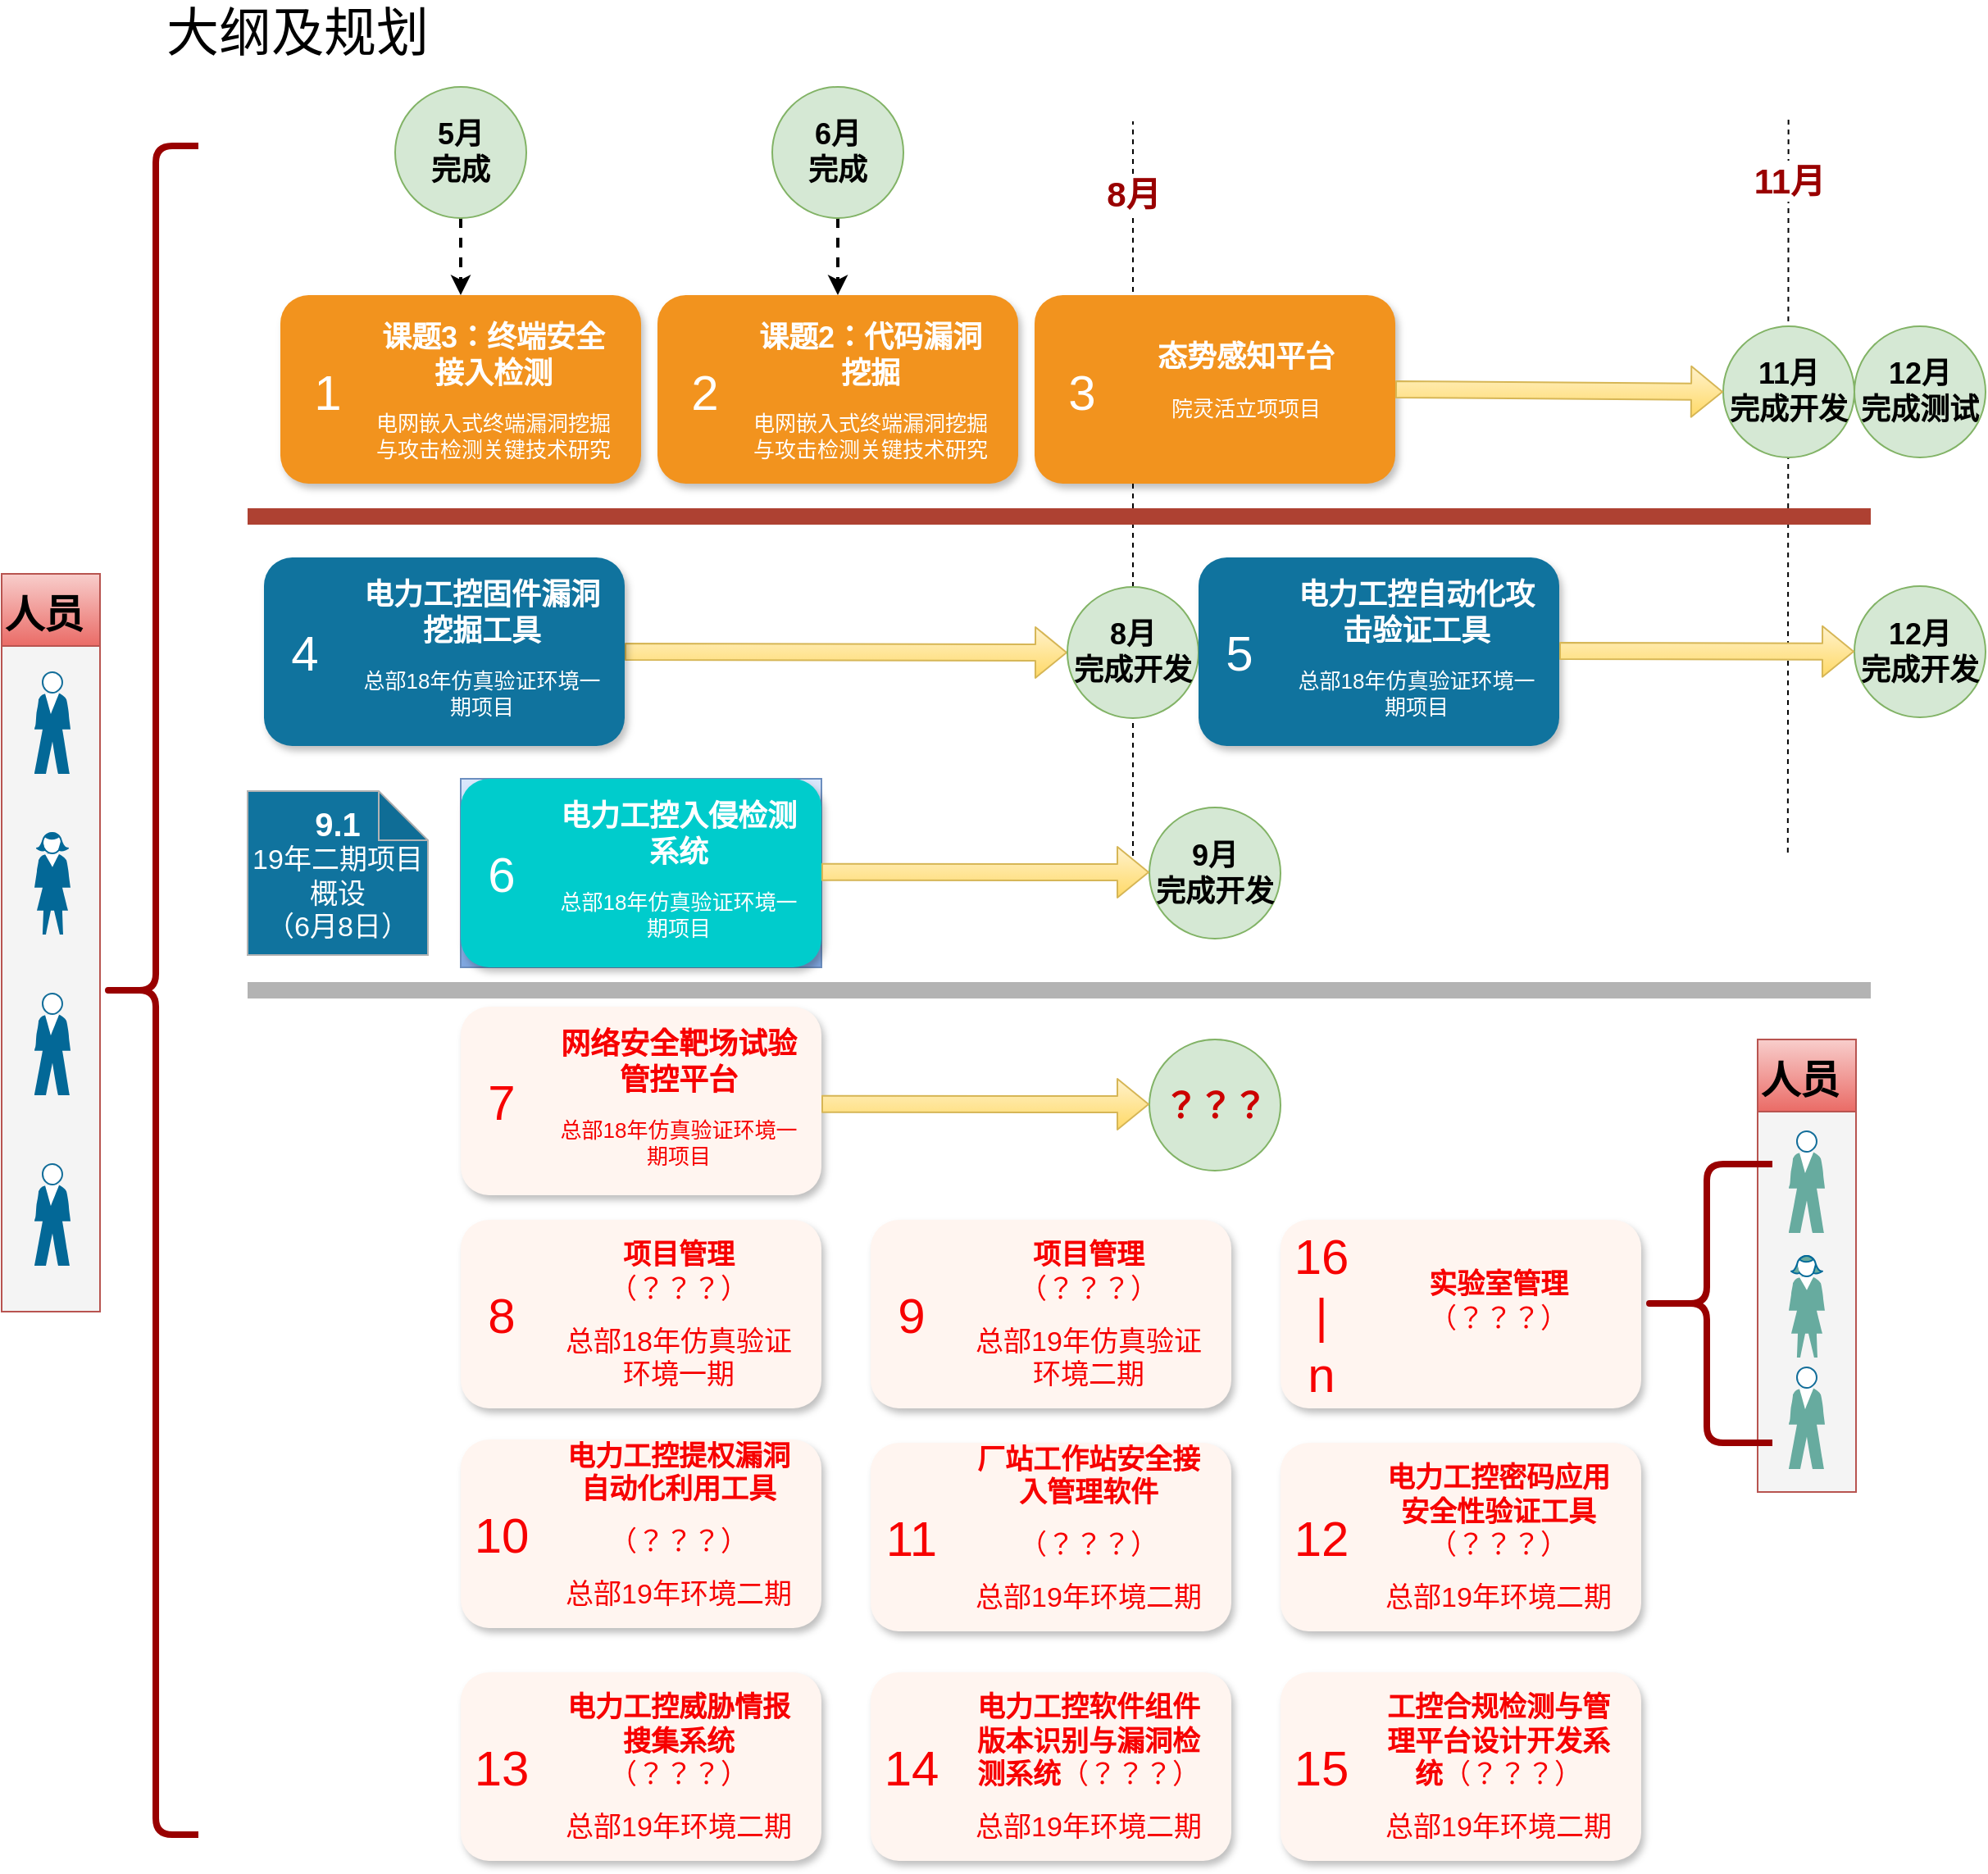 <mxfile version="13.0.3" type="device" pages="2"><diagram name="Page-1" id="fbcf5db9-b524-4cd4-e4f3-379dc89c3999"><mxGraphModel dx="1922" dy="1892" grid="1" gridSize="10" guides="1" tooltips="1" connect="1" arrows="1" fold="1" page="1" pageScale="1" pageWidth="850" pageHeight="1100" background="#ffffff" math="0" shadow="0"><root><mxCell id="0"/><mxCell id="1" parent="0"/><mxCell id="g_zlPtGdzIf2v-D8cPnY-19" value="人员" style="swimlane;fontSize=24;align=left;swimlaneFillColor=#f4f4f4;fillColor=#f8cecc;collapsible=0;startSize=44;strokeColor=#b85450;gradientColor=#ea6b66;fontFamily=仿宋;fontStyle=1" parent="1" vertex="1"><mxGeometry x="791" y="564" width="60" height="276" as="geometry"/></mxCell><mxCell id="g_zlPtGdzIf2v-D8cPnY-1" value="人员" style="swimlane;fontSize=24;align=left;swimlaneFillColor=#f4f4f4;fillColor=#f8cecc;collapsible=0;startSize=44;strokeColor=#b85450;gradientColor=#ea6b66;fontFamily=仿宋;fontStyle=1" parent="1" vertex="1"><mxGeometry x="-280" y="280" width="60" height="450" as="geometry"/></mxCell><mxCell id="X6z594jSH8gTsjhN742n-24" value="" style="endArrow=none;dashed=1;html=1;fontSize=18;" parent="1" edge="1"><mxGeometry width="50" height="50" relative="1" as="geometry"><mxPoint x="809.41" y="450" as="sourcePoint"/><mxPoint x="809.82" as="targetPoint"/></mxGeometry></mxCell><mxCell id="X6z594jSH8gTsjhN742n-25" value="11月" style="edgeLabel;html=1;align=center;verticalAlign=middle;resizable=0;points=[];fontSize=21;fontColor=#990000;fontStyle=1" parent="X6z594jSH8gTsjhN742n-24" vertex="1" connectable="0"><mxGeometry x="0.695" y="2" relative="1" as="geometry"><mxPoint x="2.24" y="-28.82" as="offset"/></mxGeometry></mxCell><mxCell id="X6z594jSH8gTsjhN742n-4" value="" style="endArrow=none;dashed=1;html=1;fontSize=18;" parent="1" source="X6z594jSH8gTsjhN742n-3" edge="1"><mxGeometry width="50" height="50" relative="1" as="geometry"><mxPoint x="410" y="464" as="sourcePoint"/><mxPoint x="410" y="4" as="targetPoint"/></mxGeometry></mxCell><mxCell id="X6z594jSH8gTsjhN742n-5" value="8月" style="edgeLabel;html=1;align=center;verticalAlign=middle;resizable=0;points=[];fontSize=21;fontColor=#990000;fontStyle=1" parent="X6z594jSH8gTsjhN742n-4" vertex="1" connectable="0"><mxGeometry x="0.695" y="2" relative="1" as="geometry"><mxPoint x="2" as="offset"/></mxGeometry></mxCell><mxCell id="2a0f93b5c73ef8e7-1" value="" style="line;strokeWidth=10;direction=west;html=1;fillColor=none;fontSize=13;fontColor=#000000;align=center;strokeColor=#AE4132;" parent="1" vertex="1"><mxGeometry x="-130" y="240" width="990" height="10" as="geometry"/></mxCell><mxCell id="X6z594jSH8gTsjhN742n-6" value="" style="endArrow=classic;html=1;fontSize=21;fontColor=#990000;exitX=1;exitY=0.5;exitDx=0;exitDy=0;entryX=0;entryY=0.5;entryDx=0;entryDy=0;shape=flexArrow;gradientColor=#ffd966;fillColor=#fff2cc;strokeColor=#d6b656;" parent="1" source="X6z594jSH8gTsjhN742n-2" target="X6z594jSH8gTsjhN742n-3" edge="1"><mxGeometry width="50" height="50" relative="1" as="geometry"><mxPoint x="320" y="310" as="sourcePoint"/><mxPoint x="370" y="260" as="targetPoint"/></mxGeometry></mxCell><mxCell id="X6z594jSH8gTsjhN742n-7" value="" style="group" parent="1" vertex="1" connectable="0"><mxGeometry x="-110" y="110" width="220" height="115" as="geometry"/></mxCell><mxCell id="2a0f93b5c73ef8e7-2" value="" style="rounded=1;whiteSpace=wrap;html=1;strokeColor=none;strokeWidth=1;fillColor=#F2931E;fontSize=13;fontColor=#FFFFFF;align=center;gradientColor=none;gradientDirection=east;verticalAlign=top;shadow=1;" parent="X6z594jSH8gTsjhN742n-7" vertex="1"><mxGeometry width="220" height="115" as="geometry"/></mxCell><mxCell id="2a0f93b5c73ef8e7-3" value="1" style="text;html=1;strokeColor=none;fillColor=none;align=center;verticalAlign=middle;whiteSpace=wrap;fontSize=30;fontColor=#FFFFFF;" parent="X6z594jSH8gTsjhN742n-7" vertex="1"><mxGeometry x="9" y="49" width="40" height="20" as="geometry"/></mxCell><mxCell id="2a0f93b5c73ef8e7-18" value="&lt;h1&gt;课题3：终端安全接入检测&lt;/h1&gt;&lt;div&gt;&lt;font style=&quot;font-size: 13px&quot;&gt;电网嵌入式终端漏洞挖掘与攻击检测关键技术研究&lt;/font&gt;&lt;br&gt;&lt;/div&gt;" style="text;html=1;spacing=5;spacingTop=-20;whiteSpace=wrap;overflow=hidden;strokeColor=none;strokeWidth=4;fillColor=none;gradientColor=#007FFF;fontSize=9;fontColor=#FFFFFF;align=center;" parent="X6z594jSH8gTsjhN742n-7" vertex="1"><mxGeometry x="50" y="14" width="160" height="96" as="geometry"/></mxCell><mxCell id="X6z594jSH8gTsjhN742n-8" value="" style="group" parent="1" vertex="1" connectable="0"><mxGeometry x="-120" y="270" width="220" height="115" as="geometry"/></mxCell><mxCell id="X6z594jSH8gTsjhN742n-2" value="" style="rounded=1;whiteSpace=wrap;html=1;strokeColor=none;strokeWidth=1;fillColor=#10739E;fontSize=13;fontColor=#FFFFFF;align=center;gradientColor=none;gradientDirection=east;verticalAlign=top;shadow=1;" parent="X6z594jSH8gTsjhN742n-8" vertex="1"><mxGeometry width="220" height="115" as="geometry"/></mxCell><mxCell id="2a0f93b5c73ef8e7-5" value="4" style="text;html=1;strokeColor=none;fillColor=none;align=center;verticalAlign=middle;whiteSpace=wrap;fontSize=30;fontColor=#FFFFFF;" parent="X6z594jSH8gTsjhN742n-8" vertex="1"><mxGeometry x="5" y="48" width="40" height="20" as="geometry"/></mxCell><mxCell id="2a0f93b5c73ef8e7-19" value="&lt;h1&gt;电力工控固件漏洞挖掘工具&lt;/h1&gt;&lt;p&gt;&lt;font style=&quot;font-size: 13px&quot;&gt;总部18年仿真验证环境一期项目&lt;/font&gt;&lt;/p&gt;" style="text;html=1;spacing=5;spacingTop=-20;whiteSpace=wrap;overflow=hidden;strokeColor=none;strokeWidth=4;fillColor=none;gradientColor=#007FFF;fontSize=9;fontColor=#FFFFFF;align=center;" parent="X6z594jSH8gTsjhN742n-8" vertex="1"><mxGeometry x="53" y="11" width="160" height="100" as="geometry"/></mxCell><mxCell id="X6z594jSH8gTsjhN742n-9" value="" style="group" parent="1" vertex="1" connectable="0"><mxGeometry x="120" y="110" width="220" height="115" as="geometry"/></mxCell><mxCell id="X6z594jSH8gTsjhN742n-10" value="" style="rounded=1;whiteSpace=wrap;html=1;strokeColor=none;strokeWidth=1;fillColor=#F2931E;fontSize=13;fontColor=#FFFFFF;align=center;gradientColor=none;gradientDirection=east;verticalAlign=top;shadow=1;" parent="X6z594jSH8gTsjhN742n-9" vertex="1"><mxGeometry width="220" height="115" as="geometry"/></mxCell><mxCell id="X6z594jSH8gTsjhN742n-11" value="2" style="text;html=1;strokeColor=none;fillColor=none;align=center;verticalAlign=middle;whiteSpace=wrap;fontSize=30;fontColor=#FFFFFF;" parent="X6z594jSH8gTsjhN742n-9" vertex="1"><mxGeometry x="9" y="49" width="40" height="20" as="geometry"/></mxCell><mxCell id="X6z594jSH8gTsjhN742n-12" value="&lt;h1&gt;课题2：代码漏洞挖掘&lt;/h1&gt;&lt;div&gt;&lt;font style=&quot;font-size: 13px&quot;&gt;电网嵌入式终端漏洞挖掘与攻击检测关键技术研究&lt;/font&gt;&lt;br&gt;&lt;/div&gt;" style="text;html=1;spacing=5;spacingTop=-20;whiteSpace=wrap;overflow=hidden;strokeColor=none;strokeWidth=4;fillColor=none;gradientColor=#007FFF;fontSize=9;fontColor=#FFFFFF;align=center;" parent="X6z594jSH8gTsjhN742n-9" vertex="1"><mxGeometry x="50" y="14" width="160" height="96" as="geometry"/></mxCell><mxCell id="X6z594jSH8gTsjhN742n-3" value="8月&lt;br&gt;完成开发" style="ellipse;whiteSpace=wrap;html=1;aspect=fixed;fontSize=18;fillColor=#d5e8d4;strokeColor=#82b366;fontStyle=1" parent="1" vertex="1"><mxGeometry x="370" y="288" width="80" height="80" as="geometry"/></mxCell><mxCell id="X6z594jSH8gTsjhN742n-13" value="" style="endArrow=none;dashed=1;html=1;fontSize=18;" parent="1" target="X6z594jSH8gTsjhN742n-3" edge="1"><mxGeometry width="50" height="50" relative="1" as="geometry"><mxPoint x="410" y="464" as="sourcePoint"/><mxPoint x="410" y="4" as="targetPoint"/></mxGeometry></mxCell><mxCell id="X6z594jSH8gTsjhN742n-17" value="" style="edgeStyle=orthogonalEdgeStyle;rounded=0;orthogonalLoop=1;jettySize=auto;html=1;fontSize=21;fontColor=#990000;dashed=1;strokeWidth=2;" parent="1" source="X6z594jSH8gTsjhN742n-16" target="X6z594jSH8gTsjhN742n-10" edge="1"><mxGeometry relative="1" as="geometry"/></mxCell><mxCell id="X6z594jSH8gTsjhN742n-16" value="6月&lt;br&gt;完成" style="ellipse;whiteSpace=wrap;html=1;aspect=fixed;fontSize=18;fillColor=#d5e8d4;strokeColor=#82b366;fontStyle=1" parent="1" vertex="1"><mxGeometry x="190" y="-17" width="80" height="80" as="geometry"/></mxCell><mxCell id="X6z594jSH8gTsjhN742n-18" value="" style="group" parent="1" vertex="1" connectable="0"><mxGeometry x="350" y="110" width="220" height="115" as="geometry"/></mxCell><mxCell id="X6z594jSH8gTsjhN742n-19" value="" style="rounded=1;whiteSpace=wrap;html=1;strokeColor=none;strokeWidth=1;fillColor=#F2931E;fontSize=13;fontColor=#FFFFFF;align=center;gradientColor=none;gradientDirection=east;verticalAlign=top;shadow=1;" parent="X6z594jSH8gTsjhN742n-18" vertex="1"><mxGeometry width="220" height="115" as="geometry"/></mxCell><mxCell id="X6z594jSH8gTsjhN742n-20" value="3" style="text;html=1;strokeColor=none;fillColor=none;align=center;verticalAlign=middle;whiteSpace=wrap;fontSize=30;fontColor=#FFFFFF;" parent="X6z594jSH8gTsjhN742n-18" vertex="1"><mxGeometry x="9" y="49" width="40" height="20" as="geometry"/></mxCell><mxCell id="X6z594jSH8gTsjhN742n-21" value="&lt;h1&gt;态势感知平台&lt;/h1&gt;&lt;div&gt;&lt;font style=&quot;font-size: 13px&quot;&gt;院灵活立项项目&lt;/font&gt;&lt;br&gt;&lt;/div&gt;" style="text;html=1;spacing=5;spacingTop=-20;whiteSpace=wrap;overflow=hidden;strokeColor=none;strokeWidth=4;fillColor=none;gradientColor=#007FFF;fontSize=9;fontColor=#FFFFFF;align=center;" parent="X6z594jSH8gTsjhN742n-18" vertex="1"><mxGeometry x="49" y="26" width="160" height="66" as="geometry"/></mxCell><mxCell id="X6z594jSH8gTsjhN742n-22" value="11月&lt;br&gt;完成开发" style="ellipse;whiteSpace=wrap;html=1;aspect=fixed;fontSize=18;fillColor=#d5e8d4;strokeColor=#82b366;fontStyle=1" parent="1" vertex="1"><mxGeometry x="770" y="129" width="80" height="80" as="geometry"/></mxCell><mxCell id="X6z594jSH8gTsjhN742n-23" value="12月&lt;br&gt;完成测试" style="ellipse;whiteSpace=wrap;html=1;aspect=fixed;fontSize=18;fillColor=#d5e8d4;strokeColor=#82b366;fontStyle=1" parent="1" vertex="1"><mxGeometry x="850" y="129" width="80" height="80" as="geometry"/></mxCell><mxCell id="X6z594jSH8gTsjhN742n-26" value="" style="endArrow=classic;html=1;fontSize=21;fontColor=#990000;exitX=1;exitY=0.5;exitDx=0;exitDy=0;entryX=0;entryY=0.5;entryDx=0;entryDy=0;shape=flexArrow;gradientColor=#ffd966;fillColor=#fff2cc;strokeColor=#d6b656;" parent="1" source="X6z594jSH8gTsjhN742n-19" target="X6z594jSH8gTsjhN742n-22" edge="1"><mxGeometry width="50" height="50" relative="1" as="geometry"><mxPoint x="500" y="60" as="sourcePoint"/><mxPoint x="770" y="60.5" as="targetPoint"/></mxGeometry></mxCell><mxCell id="X6z594jSH8gTsjhN742n-27" value="" style="group" parent="1" vertex="1" connectable="0"><mxGeometry x="450" y="270" width="220" height="115" as="geometry"/></mxCell><mxCell id="X6z594jSH8gTsjhN742n-28" value="" style="rounded=1;whiteSpace=wrap;html=1;strokeColor=none;strokeWidth=1;fillColor=#10739E;fontSize=13;fontColor=#FFFFFF;align=center;gradientColor=none;gradientDirection=east;verticalAlign=top;shadow=1;" parent="X6z594jSH8gTsjhN742n-27" vertex="1"><mxGeometry width="220" height="115" as="geometry"/></mxCell><mxCell id="X6z594jSH8gTsjhN742n-29" value="5" style="text;html=1;strokeColor=none;fillColor=none;align=center;verticalAlign=middle;whiteSpace=wrap;fontSize=30;fontColor=#FFFFFF;" parent="X6z594jSH8gTsjhN742n-27" vertex="1"><mxGeometry x="5" y="48" width="40" height="20" as="geometry"/></mxCell><mxCell id="X6z594jSH8gTsjhN742n-30" value="&lt;h1&gt;电力工控自动化攻击验证工具&lt;/h1&gt;&lt;p&gt;&lt;font style=&quot;font-size: 13px&quot;&gt;总部18年仿真验证环境一期项目&lt;/font&gt;&lt;/p&gt;" style="text;html=1;spacing=5;spacingTop=-20;whiteSpace=wrap;overflow=hidden;strokeColor=none;strokeWidth=4;fillColor=none;gradientColor=#007FFF;fontSize=9;fontColor=#FFFFFF;align=center;" parent="X6z594jSH8gTsjhN742n-27" vertex="1"><mxGeometry x="53" y="11" width="160" height="100" as="geometry"/></mxCell><mxCell id="X6z594jSH8gTsjhN742n-31" value="12月&lt;br&gt;完成开发" style="ellipse;whiteSpace=wrap;html=1;aspect=fixed;fontSize=18;fillColor=#d5e8d4;strokeColor=#82b366;fontStyle=1" parent="1" vertex="1"><mxGeometry x="850" y="287.5" width="80" height="80" as="geometry"/></mxCell><mxCell id="X6z594jSH8gTsjhN742n-34" value="" style="endArrow=classic;html=1;fontSize=21;fontColor=#990000;shape=flexArrow;gradientColor=#ffd966;fillColor=#fff2cc;strokeColor=#d6b656;" parent="1" target="X6z594jSH8gTsjhN742n-31" edge="1"><mxGeometry width="50" height="50" relative="1" as="geometry"><mxPoint x="670" y="327" as="sourcePoint"/><mxPoint x="860" y="327.41" as="targetPoint"/></mxGeometry></mxCell><mxCell id="X6z594jSH8gTsjhN742n-45" value="" style="group" parent="1" vertex="1" connectable="0"><mxGeometry y="405" width="220" height="115" as="geometry"/></mxCell><mxCell id="X6z594jSH8gTsjhN742n-39" value="" style="group;gradientColor=#7ea6e0;fillColor=#dae8fc;strokeColor=#6c8ebf;" parent="X6z594jSH8gTsjhN742n-45" vertex="1" connectable="0"><mxGeometry width="220" height="115" as="geometry"/></mxCell><mxCell id="X6z594jSH8gTsjhN742n-35" value="" style="group;fillColor=none;" parent="X6z594jSH8gTsjhN742n-45" vertex="1" connectable="0"><mxGeometry width="220" height="115" as="geometry"/></mxCell><mxCell id="X6z594jSH8gTsjhN742n-36" value="" style="rounded=1;whiteSpace=wrap;html=1;strokeColor=none;strokeWidth=1;fillColor=#00CCCC;fontSize=13;fontColor=#FFFFFF;align=center;gradientColor=none;gradientDirection=east;verticalAlign=top;shadow=1;" parent="X6z594jSH8gTsjhN742n-35" vertex="1"><mxGeometry width="220" height="115" as="geometry"/></mxCell><mxCell id="X6z594jSH8gTsjhN742n-37" value="6" style="text;html=1;strokeColor=none;fillColor=none;align=center;verticalAlign=middle;whiteSpace=wrap;fontSize=30;fontColor=#FFFFFF;" parent="X6z594jSH8gTsjhN742n-35" vertex="1"><mxGeometry x="5" y="48" width="40" height="20" as="geometry"/></mxCell><mxCell id="X6z594jSH8gTsjhN742n-38" value="&lt;h1&gt;电力工控入侵检测系统&lt;/h1&gt;&lt;p&gt;&lt;font style=&quot;font-size: 13px&quot;&gt;总部18年仿真验证环境一期项目&lt;/font&gt;&lt;/p&gt;" style="text;html=1;spacing=5;spacingTop=-20;whiteSpace=wrap;overflow=hidden;strokeColor=none;strokeWidth=4;fillColor=none;gradientColor=#007FFF;fontSize=9;fontColor=#FFFFFF;align=center;" parent="X6z594jSH8gTsjhN742n-35" vertex="1"><mxGeometry x="53" y="11" width="160" height="100" as="geometry"/></mxCell><mxCell id="X6z594jSH8gTsjhN742n-46" value="9月&lt;br&gt;完成开发" style="ellipse;whiteSpace=wrap;html=1;aspect=fixed;fontSize=18;fillColor=#d5e8d4;strokeColor=#82b366;fontStyle=1" parent="1" vertex="1"><mxGeometry x="420" y="422.5" width="80" height="80" as="geometry"/></mxCell><mxCell id="X6z594jSH8gTsjhN742n-47" value="" style="endArrow=classic;html=1;fontSize=21;fontColor=#990000;exitX=1;exitY=0.5;exitDx=0;exitDy=0;shape=flexArrow;gradientColor=#ffd966;fillColor=#fff2cc;strokeColor=#d6b656;" parent="1" edge="1"><mxGeometry width="50" height="50" relative="1" as="geometry"><mxPoint x="220" y="461.91" as="sourcePoint"/><mxPoint x="420" y="462" as="targetPoint"/></mxGeometry></mxCell><mxCell id="X6z594jSH8gTsjhN742n-48" value="" style="group;fillColor=none;fontColor=#F70000;" parent="1" vertex="1" connectable="0"><mxGeometry y="544" width="220" height="115" as="geometry"/></mxCell><mxCell id="X6z594jSH8gTsjhN742n-49" value="" style="rounded=1;whiteSpace=wrap;html=1;strokeColor=none;strokeWidth=1;fillColor=#FFF5F0;fontSize=13;fontColor=#F70000;align=center;gradientColor=none;gradientDirection=east;verticalAlign=top;shadow=1;" parent="X6z594jSH8gTsjhN742n-48" vertex="1"><mxGeometry width="220" height="115" as="geometry"/></mxCell><mxCell id="X6z594jSH8gTsjhN742n-50" value="7" style="text;html=1;strokeColor=none;fillColor=none;align=center;verticalAlign=middle;whiteSpace=wrap;fontSize=30;fontColor=#F70000;" parent="X6z594jSH8gTsjhN742n-48" vertex="1"><mxGeometry x="5" y="48" width="40" height="20" as="geometry"/></mxCell><mxCell id="X6z594jSH8gTsjhN742n-51" value="&lt;h1&gt;网络安全靶场试验管控平台&lt;/h1&gt;&lt;p&gt;&lt;font style=&quot;font-size: 13px&quot;&gt;总部18年仿真验证环境一期项目&lt;/font&gt;&lt;/p&gt;" style="text;html=1;spacing=5;spacingTop=-20;whiteSpace=wrap;overflow=hidden;strokeColor=none;strokeWidth=4;fillColor=none;gradientColor=#007FFF;fontSize=9;fontColor=#F70000;align=center;" parent="X6z594jSH8gTsjhN742n-48" vertex="1"><mxGeometry x="53" y="11" width="160" height="100" as="geometry"/></mxCell><mxCell id="X6z594jSH8gTsjhN742n-52" value="&lt;font style=&quot;font-size: 21px;&quot;&gt;？？？&lt;/font&gt;" style="ellipse;whiteSpace=wrap;html=1;aspect=fixed;fontSize=21;fillColor=#d5e8d4;strokeColor=#82b366;fontStyle=1;fontColor=#CC0000;" parent="1" vertex="1"><mxGeometry x="420" y="564" width="80" height="80" as="geometry"/></mxCell><mxCell id="X6z594jSH8gTsjhN742n-53" value="" style="endArrow=classic;html=1;fontSize=21;fontColor=#990000;exitX=1;exitY=0.5;exitDx=0;exitDy=0;shape=flexArrow;gradientColor=#ffd966;fillColor=#fff2cc;strokeColor=#d6b656;" parent="1" edge="1"><mxGeometry width="50" height="50" relative="1" as="geometry"><mxPoint x="220" y="603.41" as="sourcePoint"/><mxPoint x="420" y="603.5" as="targetPoint"/></mxGeometry></mxCell><mxCell id="X6z594jSH8gTsjhN742n-54" value="" style="line;strokeWidth=10;direction=west;html=1;fillColor=none;fontSize=13;fontColor=#000000;align=center;strokeColor=#B3B3B3;" parent="1" vertex="1"><mxGeometry x="-130" y="529" width="990" height="10" as="geometry"/></mxCell><mxCell id="X6z594jSH8gTsjhN742n-55" value="" style="edgeStyle=orthogonalEdgeStyle;rounded=0;orthogonalLoop=1;jettySize=auto;html=1;fontSize=21;fontColor=#990000;dashed=1;strokeWidth=2;" parent="1" source="X6z594jSH8gTsjhN742n-56" edge="1"><mxGeometry relative="1" as="geometry"><mxPoint y="110" as="targetPoint"/></mxGeometry></mxCell><mxCell id="X6z594jSH8gTsjhN742n-56" value="5月&lt;br&gt;完成" style="ellipse;whiteSpace=wrap;html=1;aspect=fixed;fontSize=18;fillColor=#d5e8d4;strokeColor=#82b366;fontStyle=1" parent="1" vertex="1"><mxGeometry x="-40" y="-17" width="80" height="80" as="geometry"/></mxCell><mxCell id="X6z594jSH8gTsjhN742n-57" value="" style="group;fillColor=none;fontColor=#F70000;" parent="1" vertex="1" connectable="0"><mxGeometry y="674" width="220" height="115" as="geometry"/></mxCell><mxCell id="X6z594jSH8gTsjhN742n-58" value="" style="rounded=1;whiteSpace=wrap;html=1;strokeColor=none;strokeWidth=1;fillColor=#FFF5F0;fontSize=13;fontColor=#F70000;align=center;gradientColor=none;gradientDirection=east;verticalAlign=top;shadow=1;" parent="X6z594jSH8gTsjhN742n-57" vertex="1"><mxGeometry width="220" height="115" as="geometry"/></mxCell><mxCell id="X6z594jSH8gTsjhN742n-59" value="8" style="text;html=1;strokeColor=none;fillColor=none;align=center;verticalAlign=middle;whiteSpace=wrap;fontSize=30;fontColor=#F70000;" parent="X6z594jSH8gTsjhN742n-57" vertex="1"><mxGeometry x="5" y="48" width="40" height="20" as="geometry"/></mxCell><mxCell id="X6z594jSH8gTsjhN742n-60" value="&lt;h1 style=&quot;font-size: 17px&quot;&gt;&lt;span style=&quot;font-size: 17px&quot;&gt;项目管理&lt;/span&gt;&lt;span style=&quot;font-size: 17px ; font-weight: normal&quot;&gt;（？？？）&lt;/span&gt;&lt;br style=&quot;font-size: 17px&quot;&gt;&lt;/h1&gt;&lt;div style=&quot;font-size: 17px&quot;&gt;&lt;h1 style=&quot;font-size: 17px&quot;&gt;&lt;span style=&quot;font-size: 17px ; font-weight: normal&quot;&gt;总部18年仿真验证环境一期&lt;/span&gt;&lt;/h1&gt;&lt;/div&gt;" style="text;html=1;spacing=5;spacingTop=-20;whiteSpace=wrap;overflow=hidden;strokeColor=none;strokeWidth=8;fillColor=none;gradientColor=#007FFF;fontSize=17;fontColor=#F70000;align=center;" parent="X6z594jSH8gTsjhN742n-57" vertex="1"><mxGeometry x="53" y="11" width="160" height="100" as="geometry"/></mxCell><mxCell id="X6z594jSH8gTsjhN742n-61" value="" style="group;fillColor=none;fontColor=#F70000;" parent="1" vertex="1" connectable="0"><mxGeometry x="250" y="674" width="220" height="115" as="geometry"/></mxCell><mxCell id="X6z594jSH8gTsjhN742n-62" value="" style="rounded=1;whiteSpace=wrap;html=1;strokeColor=none;strokeWidth=1;fillColor=#FFF5F0;fontSize=13;fontColor=#F70000;align=center;gradientColor=none;gradientDirection=east;verticalAlign=top;shadow=1;" parent="X6z594jSH8gTsjhN742n-61" vertex="1"><mxGeometry width="220" height="115" as="geometry"/></mxCell><mxCell id="X6z594jSH8gTsjhN742n-63" value="9" style="text;html=1;strokeColor=none;fillColor=none;align=center;verticalAlign=middle;whiteSpace=wrap;fontSize=30;fontColor=#F70000;" parent="X6z594jSH8gTsjhN742n-61" vertex="1"><mxGeometry x="5" y="48" width="40" height="20" as="geometry"/></mxCell><mxCell id="X6z594jSH8gTsjhN742n-64" value="&lt;h1 style=&quot;font-size: 17px&quot;&gt;&lt;span style=&quot;font-size: 17px&quot;&gt;项目管理&lt;/span&gt;&lt;span style=&quot;font-size: 17px ; font-weight: normal&quot;&gt;（？？？）&lt;/span&gt;&lt;br style=&quot;font-size: 17px&quot;&gt;&lt;/h1&gt;&lt;div style=&quot;font-size: 17px&quot;&gt;&lt;h1 style=&quot;font-size: 17px&quot;&gt;&lt;span style=&quot;font-size: 17px ; font-weight: normal&quot;&gt;总部19年仿真验证环境二期&lt;/span&gt;&lt;/h1&gt;&lt;/div&gt;" style="text;html=1;spacing=5;spacingTop=-20;whiteSpace=wrap;overflow=hidden;strokeColor=none;strokeWidth=8;fillColor=none;gradientColor=#007FFF;fontSize=17;fontColor=#F70000;align=center;" parent="X6z594jSH8gTsjhN742n-61" vertex="1"><mxGeometry x="53" y="11" width="160" height="100" as="geometry"/></mxCell><mxCell id="X6z594jSH8gTsjhN742n-65" value="&lt;font color=&quot;#ffffff&quot;&gt;&lt;font style=&quot;font-size: 20px&quot;&gt;&lt;b&gt;9.1&lt;/b&gt;&lt;/font&gt;&lt;br&gt;19年二期项目概设&lt;br&gt;（6月8日）&lt;/font&gt;" style="shape=note;whiteSpace=wrap;html=1;backgroundOutline=1;darkOpacity=0.05;strokeColor=#B3B3B3;strokeWidth=1;fillColor=#10739E;gradientColor=none;fontSize=17;fontColor=#CC0000;" parent="1" vertex="1"><mxGeometry x="-130" y="412.5" width="110" height="100" as="geometry"/></mxCell><mxCell id="X6z594jSH8gTsjhN742n-67" value="" style="group;fillColor=none;fontColor=#F70000;" parent="1" vertex="1" connectable="0"><mxGeometry y="808" width="220" height="115" as="geometry"/></mxCell><mxCell id="X6z594jSH8gTsjhN742n-68" value="" style="rounded=1;whiteSpace=wrap;html=1;strokeColor=none;strokeWidth=1;fillColor=#FFF5F0;fontSize=13;fontColor=#F70000;align=center;gradientColor=none;gradientDirection=east;verticalAlign=top;shadow=1;" parent="X6z594jSH8gTsjhN742n-67" vertex="1"><mxGeometry width="220" height="115" as="geometry"/></mxCell><mxCell id="X6z594jSH8gTsjhN742n-69" value="10" style="text;html=1;strokeColor=none;fillColor=none;align=center;verticalAlign=middle;whiteSpace=wrap;fontSize=30;fontColor=#F70000;" parent="X6z594jSH8gTsjhN742n-67" vertex="1"><mxGeometry x="5" y="48" width="40" height="20" as="geometry"/></mxCell><mxCell id="X6z594jSH8gTsjhN742n-70" value="&lt;b&gt;电力工控提权漏洞自动化利用工具&lt;/b&gt;&lt;h1 style=&quot;font-size: 17px&quot;&gt;&lt;span style=&quot;font-size: 17px ; font-weight: normal&quot;&gt;（？？？）&lt;/span&gt;&lt;br style=&quot;font-size: 17px&quot;&gt;&lt;/h1&gt;&lt;div style=&quot;font-size: 17px&quot;&gt;&lt;h1 style=&quot;font-size: 17px&quot;&gt;&lt;span style=&quot;font-size: 17px ; font-weight: normal&quot;&gt;总部19年环境二期&lt;/span&gt;&lt;/h1&gt;&lt;/div&gt;" style="text;html=1;spacing=5;spacingTop=-20;whiteSpace=wrap;overflow=hidden;strokeColor=none;strokeWidth=8;fillColor=none;gradientColor=#007FFF;fontSize=17;fontColor=#F70000;align=center;" parent="X6z594jSH8gTsjhN742n-67" vertex="1"><mxGeometry x="53" y="11" width="160" height="100" as="geometry"/></mxCell><mxCell id="X6z594jSH8gTsjhN742n-71" value="" style="group;fillColor=none;fontColor=#F70000;" parent="1" vertex="1" connectable="0"><mxGeometry x="250" y="810" width="220" height="115" as="geometry"/></mxCell><mxCell id="X6z594jSH8gTsjhN742n-72" value="" style="rounded=1;whiteSpace=wrap;html=1;strokeColor=none;strokeWidth=1;fillColor=#FFF5F0;fontSize=13;fontColor=#F70000;align=center;gradientColor=none;gradientDirection=east;verticalAlign=top;shadow=1;" parent="X6z594jSH8gTsjhN742n-71" vertex="1"><mxGeometry width="220" height="115" as="geometry"/></mxCell><mxCell id="X6z594jSH8gTsjhN742n-73" value="11" style="text;html=1;strokeColor=none;fillColor=none;align=center;verticalAlign=middle;whiteSpace=wrap;fontSize=30;fontColor=#F70000;" parent="X6z594jSH8gTsjhN742n-71" vertex="1"><mxGeometry x="5" y="48" width="40" height="20" as="geometry"/></mxCell><mxCell id="X6z594jSH8gTsjhN742n-74" value="&lt;b&gt;厂站工作站安全接入管理软件&lt;/b&gt;&lt;h1 style=&quot;font-size: 17px&quot;&gt;&lt;span style=&quot;font-size: 17px ; font-weight: normal&quot;&gt;（？？？）&lt;/span&gt;&lt;br style=&quot;font-size: 17px&quot;&gt;&lt;/h1&gt;&lt;div style=&quot;font-size: 17px&quot;&gt;&lt;h1 style=&quot;font-size: 17px&quot;&gt;&lt;span style=&quot;font-size: 17px ; font-weight: normal&quot;&gt;总部19年环境二期&lt;/span&gt;&lt;/h1&gt;&lt;/div&gt;" style="text;html=1;spacing=5;spacingTop=-20;whiteSpace=wrap;overflow=hidden;strokeColor=none;strokeWidth=8;fillColor=none;gradientColor=#007FFF;fontSize=17;fontColor=#F70000;align=center;" parent="X6z594jSH8gTsjhN742n-71" vertex="1"><mxGeometry x="53" y="11" width="160" height="100" as="geometry"/></mxCell><mxCell id="X6z594jSH8gTsjhN742n-75" value="" style="group;fillColor=none;fontColor=#F70000;" parent="1" vertex="1" connectable="0"><mxGeometry x="500" y="810" width="220" height="115" as="geometry"/></mxCell><mxCell id="X6z594jSH8gTsjhN742n-76" value="" style="rounded=1;whiteSpace=wrap;html=1;strokeColor=none;strokeWidth=1;fillColor=#FFF5F0;fontSize=13;fontColor=#F70000;align=center;gradientColor=none;gradientDirection=east;verticalAlign=top;shadow=1;" parent="X6z594jSH8gTsjhN742n-75" vertex="1"><mxGeometry width="220" height="115" as="geometry"/></mxCell><mxCell id="X6z594jSH8gTsjhN742n-77" value="12" style="text;html=1;strokeColor=none;fillColor=none;align=center;verticalAlign=middle;whiteSpace=wrap;fontSize=30;fontColor=#F70000;" parent="X6z594jSH8gTsjhN742n-75" vertex="1"><mxGeometry x="5" y="48" width="40" height="20" as="geometry"/></mxCell><mxCell id="X6z594jSH8gTsjhN742n-78" value="&lt;h1 style=&quot;font-size: 17px&quot;&gt;电力工控密码应用安全性验证工具&lt;span style=&quot;font-size: 17px ; font-weight: normal&quot;&gt;（？？？）&lt;/span&gt;&lt;br style=&quot;font-size: 17px&quot;&gt;&lt;/h1&gt;&lt;div style=&quot;font-size: 17px&quot;&gt;&lt;h1 style=&quot;font-size: 17px&quot;&gt;&lt;span style=&quot;font-size: 17px ; font-weight: normal&quot;&gt;总部19年环境二期&lt;/span&gt;&lt;/h1&gt;&lt;/div&gt;" style="text;html=1;spacing=5;spacingTop=-20;whiteSpace=wrap;overflow=hidden;strokeColor=none;strokeWidth=8;fillColor=none;gradientColor=#007FFF;fontSize=17;fontColor=#F70000;align=center;" parent="X6z594jSH8gTsjhN742n-75" vertex="1"><mxGeometry x="53" y="11" width="160" height="100" as="geometry"/></mxCell><mxCell id="X6z594jSH8gTsjhN742n-79" value="" style="group;fillColor=none;fontColor=#F70000;" parent="1" vertex="1" connectable="0"><mxGeometry y="950" width="220" height="115" as="geometry"/></mxCell><mxCell id="X6z594jSH8gTsjhN742n-80" value="" style="rounded=1;whiteSpace=wrap;html=1;strokeColor=none;strokeWidth=1;fillColor=#FFF5F0;fontSize=13;fontColor=#F70000;align=center;gradientColor=none;gradientDirection=east;verticalAlign=top;shadow=1;" parent="X6z594jSH8gTsjhN742n-79" vertex="1"><mxGeometry width="220" height="115" as="geometry"/></mxCell><mxCell id="X6z594jSH8gTsjhN742n-81" value="13" style="text;html=1;strokeColor=none;fillColor=none;align=center;verticalAlign=middle;whiteSpace=wrap;fontSize=30;fontColor=#F70000;" parent="X6z594jSH8gTsjhN742n-79" vertex="1"><mxGeometry x="5" y="48" width="40" height="20" as="geometry"/></mxCell><mxCell id="X6z594jSH8gTsjhN742n-82" value="&lt;h1 style=&quot;font-size: 17px&quot;&gt;电力工控威胁情报搜集系统&lt;span style=&quot;font-size: 17px ; font-weight: normal&quot;&gt;（？？？）&lt;/span&gt;&lt;br style=&quot;font-size: 17px&quot;&gt;&lt;/h1&gt;&lt;div style=&quot;font-size: 17px&quot;&gt;&lt;h1 style=&quot;font-size: 17px&quot;&gt;&lt;span style=&quot;font-size: 17px ; font-weight: normal&quot;&gt;总部19年环境二期&lt;/span&gt;&lt;/h1&gt;&lt;/div&gt;" style="text;html=1;spacing=5;spacingTop=-20;whiteSpace=wrap;overflow=hidden;strokeColor=none;strokeWidth=8;fillColor=none;gradientColor=#007FFF;fontSize=17;fontColor=#F70000;align=center;" parent="X6z594jSH8gTsjhN742n-79" vertex="1"><mxGeometry x="53" y="11" width="160" height="100" as="geometry"/></mxCell><mxCell id="X6z594jSH8gTsjhN742n-83" value="" style="group;fillColor=none;fontColor=#F70000;" parent="1" vertex="1" connectable="0"><mxGeometry x="250" y="950" width="220" height="115" as="geometry"/></mxCell><mxCell id="X6z594jSH8gTsjhN742n-84" value="" style="rounded=1;whiteSpace=wrap;html=1;strokeColor=none;strokeWidth=1;fillColor=#FFF5F0;fontSize=13;fontColor=#F70000;align=center;gradientColor=none;gradientDirection=east;verticalAlign=top;shadow=1;" parent="X6z594jSH8gTsjhN742n-83" vertex="1"><mxGeometry width="220" height="115" as="geometry"/></mxCell><mxCell id="X6z594jSH8gTsjhN742n-85" value="14" style="text;html=1;strokeColor=none;fillColor=none;align=center;verticalAlign=middle;whiteSpace=wrap;fontSize=30;fontColor=#F70000;" parent="X6z594jSH8gTsjhN742n-83" vertex="1"><mxGeometry x="5" y="48" width="40" height="20" as="geometry"/></mxCell><mxCell id="X6z594jSH8gTsjhN742n-86" value="&lt;h1 style=&quot;font-size: 17px&quot;&gt;电力工控软件组件版本识别与漏洞检测系统&lt;span style=&quot;font-size: 17px ; font-weight: normal&quot;&gt;（？？？）&lt;/span&gt;&lt;br style=&quot;font-size: 17px&quot;&gt;&lt;/h1&gt;&lt;div style=&quot;font-size: 17px&quot;&gt;&lt;h1 style=&quot;font-size: 17px&quot;&gt;&lt;span style=&quot;font-size: 17px ; font-weight: normal&quot;&gt;总部19年环境二期&lt;/span&gt;&lt;/h1&gt;&lt;/div&gt;" style="text;html=1;spacing=5;spacingTop=-20;whiteSpace=wrap;overflow=hidden;strokeColor=none;strokeWidth=8;fillColor=none;gradientColor=#007FFF;fontSize=17;fontColor=#F70000;align=center;" parent="X6z594jSH8gTsjhN742n-83" vertex="1"><mxGeometry x="53" y="11" width="160" height="100" as="geometry"/></mxCell><mxCell id="X6z594jSH8gTsjhN742n-87" value="" style="group;fillColor=none;fontColor=#F70000;" parent="1" vertex="1" connectable="0"><mxGeometry x="500" y="950" width="220" height="115" as="geometry"/></mxCell><mxCell id="X6z594jSH8gTsjhN742n-88" value="" style="rounded=1;whiteSpace=wrap;html=1;strokeColor=none;strokeWidth=1;fillColor=#FFF5F0;fontSize=13;fontColor=#F70000;align=center;gradientColor=none;gradientDirection=east;verticalAlign=top;shadow=1;" parent="X6z594jSH8gTsjhN742n-87" vertex="1"><mxGeometry width="220" height="115" as="geometry"/></mxCell><mxCell id="X6z594jSH8gTsjhN742n-89" value="15" style="text;html=1;strokeColor=none;fillColor=none;align=center;verticalAlign=middle;whiteSpace=wrap;fontSize=30;fontColor=#F70000;" parent="X6z594jSH8gTsjhN742n-87" vertex="1"><mxGeometry x="5" y="48" width="40" height="20" as="geometry"/></mxCell><mxCell id="X6z594jSH8gTsjhN742n-90" value="&lt;h1 style=&quot;font-size: 17px&quot;&gt;工控合规检测与管理平台设计开发系统&lt;span style=&quot;font-size: 17px ; font-weight: normal&quot;&gt;（？？？）&lt;/span&gt;&lt;br style=&quot;font-size: 17px&quot;&gt;&lt;/h1&gt;&lt;div style=&quot;font-size: 17px&quot;&gt;&lt;h1 style=&quot;font-size: 17px&quot;&gt;&lt;span style=&quot;font-size: 17px ; font-weight: normal&quot;&gt;总部19年环境二期&lt;/span&gt;&lt;/h1&gt;&lt;/div&gt;" style="text;html=1;spacing=5;spacingTop=-20;whiteSpace=wrap;overflow=hidden;strokeColor=none;strokeWidth=8;fillColor=none;gradientColor=#007FFF;fontSize=17;fontColor=#F70000;align=center;" parent="X6z594jSH8gTsjhN742n-87" vertex="1"><mxGeometry x="53" y="11" width="160" height="100" as="geometry"/></mxCell><mxCell id="X6z594jSH8gTsjhN742n-92" value="" style="shape=mxgraph.cisco.people.standing_man;html=1;dashed=0;fillColor=#036897;strokeColor=#ffffff;strokeWidth=2;verticalLabelPosition=bottom;verticalAlign=top;fontSize=17;fontColor=#CC0000;" parent="1" vertex="1"><mxGeometry x="-260" y="340" width="22" height="62" as="geometry"/></mxCell><mxCell id="X6z594jSH8gTsjhN742n-93" value="" style="shape=mxgraph.cisco.people.standing_woman;html=1;dashed=0;fillColor=#036897;strokeColor=#ffffff;strokeWidth=2;verticalLabelPosition=bottom;verticalAlign=top;fontSize=17;fontColor=#CC0000;" parent="1" vertex="1"><mxGeometry x="-260" y="438" width="22" height="62" as="geometry"/></mxCell><mxCell id="X6z594jSH8gTsjhN742n-94" value="" style="shape=mxgraph.cisco.people.standing_man;html=1;dashed=0;fillColor=#036897;strokeColor=#ffffff;strokeWidth=2;verticalLabelPosition=bottom;verticalAlign=top;fontSize=17;fontColor=#CC0000;" parent="1" vertex="1"><mxGeometry x="-260" y="536" width="22" height="62" as="geometry"/></mxCell><mxCell id="X6z594jSH8gTsjhN742n-95" value="" style="shape=mxgraph.cisco.people.standing_man;html=1;dashed=0;fillColor=#036897;strokeColor=#ffffff;strokeWidth=2;verticalLabelPosition=bottom;verticalAlign=top;fontSize=17;fontColor=#CC0000;" parent="1" vertex="1"><mxGeometry x="-260" y="640" width="22" height="62" as="geometry"/></mxCell><mxCell id="X6z594jSH8gTsjhN742n-96" value="" style="shape=curlyBracket;whiteSpace=wrap;html=1;rounded=1;strokeColor=#990000;strokeWidth=4;fillColor=#10739E;gradientColor=none;fontSize=17;fontColor=#CC0000;size=0.567;" parent="1" vertex="1"><mxGeometry x="-220" y="19" width="60" height="1030" as="geometry"/></mxCell><mxCell id="X6z594jSH8gTsjhN742n-97" value="" style="group;fillColor=none;fontColor=#F70000;" parent="1" vertex="1" connectable="0"><mxGeometry x="500" y="674" width="220" height="115" as="geometry"/></mxCell><mxCell id="X6z594jSH8gTsjhN742n-98" value="" style="rounded=1;whiteSpace=wrap;html=1;strokeColor=none;strokeWidth=1;fillColor=#FFF5F0;fontSize=13;fontColor=#F70000;align=center;gradientColor=none;gradientDirection=east;verticalAlign=top;shadow=1;" parent="X6z594jSH8gTsjhN742n-97" vertex="1"><mxGeometry width="220" height="115" as="geometry"/></mxCell><mxCell id="X6z594jSH8gTsjhN742n-99" value="16&lt;br&gt;|&lt;br&gt;n" style="text;html=1;strokeColor=none;fillColor=none;align=center;verticalAlign=middle;whiteSpace=wrap;fontSize=30;fontColor=#F70000;" parent="X6z594jSH8gTsjhN742n-97" vertex="1"><mxGeometry x="5" y="48" width="40" height="20" as="geometry"/></mxCell><mxCell id="X6z594jSH8gTsjhN742n-100" value="&lt;h1 style=&quot;font-size: 17px&quot;&gt;&lt;span style=&quot;font-size: 17px&quot;&gt;实验室管理&lt;/span&gt;&lt;span style=&quot;font-size: 17px ; font-weight: normal&quot;&gt;（？？？）&lt;/span&gt;&lt;/h1&gt;" style="text;html=1;spacing=5;spacingTop=-20;whiteSpace=wrap;overflow=hidden;strokeColor=none;strokeWidth=8;fillColor=none;gradientColor=#007FFF;fontSize=17;fontColor=#F70000;align=center;" parent="X6z594jSH8gTsjhN742n-97" vertex="1"><mxGeometry x="53" y="28.5" width="160" height="59" as="geometry"/></mxCell><mxCell id="X6z594jSH8gTsjhN742n-101" value="" style="shape=mxgraph.cisco.people.standing_man;html=1;dashed=0;fillColor=#67AB9F;strokeColor=#ffffff;strokeWidth=2;verticalLabelPosition=bottom;verticalAlign=top;fontSize=17;fontColor=#CC0000;" parent="1" vertex="1"><mxGeometry x="810" y="620" width="22" height="62" as="geometry"/></mxCell><mxCell id="X6z594jSH8gTsjhN742n-102" value="" style="shape=mxgraph.cisco.people.standing_woman;html=1;dashed=0;fillColor=#67AB9F;strokeColor=#ffffff;strokeWidth=2;verticalLabelPosition=bottom;verticalAlign=top;fontSize=17;fontColor=#CC0000;" parent="1" vertex="1"><mxGeometry x="810" y="696" width="22" height="62" as="geometry"/></mxCell><mxCell id="X6z594jSH8gTsjhN742n-103" value="" style="shape=mxgraph.cisco.people.standing_man;html=1;dashed=0;fillColor=#67AB9F;strokeColor=#ffffff;strokeWidth=2;verticalLabelPosition=bottom;verticalAlign=top;fontSize=17;fontColor=#CC0000;" parent="1" vertex="1"><mxGeometry x="810" y="764" width="22" height="62" as="geometry"/></mxCell><mxCell id="X6z594jSH8gTsjhN742n-104" value="" style="shape=curlyBracket;whiteSpace=wrap;html=1;rounded=1;strokeColor=#990000;strokeWidth=4;fillColor=#67AB9F;gradientColor=none;fontSize=17;fontColor=#CC0000;direction=east;" parent="1" vertex="1"><mxGeometry x="720" y="640" width="80" height="170" as="geometry"/></mxCell><mxCell id="JAIr-9Y93Ji0ZGyfCBgk-1" value="大纲及规划" style="text;html=1;align=center;verticalAlign=middle;resizable=0;points=[];autosize=1;fontSize=32;fontColor=#000000;" parent="1" vertex="1"><mxGeometry x="-190" y="-70" width="180" height="40" as="geometry"/></mxCell></root></mxGraphModel></diagram><diagram id="WwgJ6jNgJhI-fP_UZzsg" name="Page-2"><mxGraphModel dx="1899" dy="792" grid="1" gridSize="10" guides="1" tooltips="1" connect="1" arrows="1" fold="1" page="1" pageScale="1" pageWidth="827" pageHeight="1169" math="0" shadow="0"><root><mxCell id="i8Qnm9890qAL91Ag8Pjp-0"/><mxCell id="i8Qnm9890qAL91Ag8Pjp-1" parent="i8Qnm9890qAL91Ag8Pjp-0"/><mxCell id="mYN2jElbi8JOVywORCti-0" value="" style="line;strokeWidth=10;direction=west;html=1;fillColor=none;fontSize=13;fontColor=#000000;align=center;strokeColor=#AE4132;" parent="i8Qnm9890qAL91Ag8Pjp-1" vertex="1"><mxGeometry x="-10" y="483" width="740" height="10" as="geometry"/></mxCell><mxCell id="mYN2jElbi8JOVywORCti-2" value="" style="group" parent="i8Qnm9890qAL91Ag8Pjp-1" vertex="1" connectable="0"><mxGeometry x="10" y="353" width="220" height="115" as="geometry"/></mxCell><mxCell id="mYN2jElbi8JOVywORCti-3" value="" style="rounded=1;whiteSpace=wrap;html=1;strokeColor=none;strokeWidth=1;fillColor=#F2931E;fontSize=13;fontColor=#FFFFFF;align=center;gradientColor=none;gradientDirection=east;verticalAlign=top;shadow=1;" parent="mYN2jElbi8JOVywORCti-2" vertex="1"><mxGeometry width="220" height="115" as="geometry"/></mxCell><mxCell id="mYN2jElbi8JOVywORCti-4" value="1" style="text;html=1;strokeColor=none;fillColor=none;align=center;verticalAlign=middle;whiteSpace=wrap;fontSize=30;fontColor=#FFFFFF;" parent="mYN2jElbi8JOVywORCti-2" vertex="1"><mxGeometry x="9" y="49" width="40" height="20" as="geometry"/></mxCell><mxCell id="mYN2jElbi8JOVywORCti-5" value="&lt;h1&gt;课题3：终端安全接入检测&lt;/h1&gt;&lt;div&gt;&lt;font style=&quot;font-size: 13px&quot;&gt;电网嵌入式终端漏洞挖掘与攻击检测关键技术研究&lt;/font&gt;&lt;br&gt;&lt;/div&gt;" style="text;html=1;spacing=5;spacingTop=-20;whiteSpace=wrap;overflow=hidden;strokeColor=none;strokeWidth=4;fillColor=none;gradientColor=#007FFF;fontSize=9;fontColor=#FFFFFF;align=center;" parent="mYN2jElbi8JOVywORCti-2" vertex="1"><mxGeometry x="50" y="14" width="160" height="96" as="geometry"/></mxCell><mxCell id="mYN2jElbi8JOVywORCti-6" value="" style="group" parent="i8Qnm9890qAL91Ag8Pjp-1" vertex="1" connectable="0"><mxGeometry y="513" width="220" height="115" as="geometry"/></mxCell><mxCell id="mYN2jElbi8JOVywORCti-7" value="" style="rounded=1;whiteSpace=wrap;html=1;strokeColor=none;strokeWidth=1;fillColor=#10739E;fontSize=13;fontColor=#FFFFFF;align=center;gradientColor=none;gradientDirection=east;verticalAlign=top;shadow=1;" parent="mYN2jElbi8JOVywORCti-6" vertex="1"><mxGeometry width="220" height="115" as="geometry"/></mxCell><mxCell id="mYN2jElbi8JOVywORCti-8" value="4" style="text;html=1;strokeColor=none;fillColor=none;align=center;verticalAlign=middle;whiteSpace=wrap;fontSize=30;fontColor=#FFFFFF;" parent="mYN2jElbi8JOVywORCti-6" vertex="1"><mxGeometry x="5" y="48" width="40" height="20" as="geometry"/></mxCell><mxCell id="mYN2jElbi8JOVywORCti-9" value="&lt;h1&gt;电力工控固件漏洞挖掘工具&lt;/h1&gt;&lt;p&gt;&lt;font style=&quot;font-size: 13px&quot;&gt;总部18年仿真验证环境一期项目&lt;/font&gt;&lt;/p&gt;" style="text;html=1;spacing=5;spacingTop=-20;whiteSpace=wrap;overflow=hidden;strokeColor=none;strokeWidth=4;fillColor=none;gradientColor=#007FFF;fontSize=9;fontColor=#FFFFFF;align=center;" parent="mYN2jElbi8JOVywORCti-6" vertex="1"><mxGeometry x="53" y="11" width="160" height="100" as="geometry"/></mxCell><mxCell id="mYN2jElbi8JOVywORCti-10" value="" style="group" parent="i8Qnm9890qAL91Ag8Pjp-1" vertex="1" connectable="0"><mxGeometry x="240" y="353" width="220" height="115" as="geometry"/></mxCell><mxCell id="mYN2jElbi8JOVywORCti-11" value="" style="rounded=1;whiteSpace=wrap;html=1;strokeColor=none;strokeWidth=1;fillColor=#F2931E;fontSize=13;fontColor=#FFFFFF;align=center;gradientColor=none;gradientDirection=east;verticalAlign=top;shadow=1;" parent="mYN2jElbi8JOVywORCti-10" vertex="1"><mxGeometry width="220" height="115" as="geometry"/></mxCell><mxCell id="mYN2jElbi8JOVywORCti-12" value="2" style="text;html=1;strokeColor=none;fillColor=none;align=center;verticalAlign=middle;whiteSpace=wrap;fontSize=30;fontColor=#FFFFFF;" parent="mYN2jElbi8JOVywORCti-10" vertex="1"><mxGeometry x="9" y="49" width="40" height="20" as="geometry"/></mxCell><mxCell id="mYN2jElbi8JOVywORCti-13" value="&lt;h1&gt;课题2：代码漏洞挖掘&lt;/h1&gt;&lt;div&gt;&lt;font style=&quot;font-size: 13px&quot;&gt;电网嵌入式终端漏洞挖掘与攻击检测关键技术研究&lt;/font&gt;&lt;br&gt;&lt;/div&gt;" style="text;html=1;spacing=5;spacingTop=-20;whiteSpace=wrap;overflow=hidden;strokeColor=none;strokeWidth=4;fillColor=none;gradientColor=#007FFF;fontSize=9;fontColor=#FFFFFF;align=center;" parent="mYN2jElbi8JOVywORCti-10" vertex="1"><mxGeometry x="50" y="14" width="160" height="96" as="geometry"/></mxCell><mxCell id="mYN2jElbi8JOVywORCti-16" value="" style="group" parent="i8Qnm9890qAL91Ag8Pjp-1" vertex="1" connectable="0"><mxGeometry x="470" y="353" width="220" height="115" as="geometry"/></mxCell><mxCell id="mYN2jElbi8JOVywORCti-17" value="" style="rounded=1;whiteSpace=wrap;html=1;strokeColor=none;strokeWidth=1;fillColor=#F2931E;fontSize=13;fontColor=#FFFFFF;align=center;gradientColor=none;gradientDirection=east;verticalAlign=top;shadow=1;" parent="mYN2jElbi8JOVywORCti-16" vertex="1"><mxGeometry width="220" height="115" as="geometry"/></mxCell><mxCell id="mYN2jElbi8JOVywORCti-18" value="3" style="text;html=1;strokeColor=none;fillColor=none;align=center;verticalAlign=middle;whiteSpace=wrap;fontSize=30;fontColor=#FFFFFF;" parent="mYN2jElbi8JOVywORCti-16" vertex="1"><mxGeometry x="9" y="49" width="40" height="20" as="geometry"/></mxCell><mxCell id="mYN2jElbi8JOVywORCti-19" value="&lt;h1&gt;态势感知平台&lt;/h1&gt;&lt;div&gt;&lt;font style=&quot;font-size: 13px&quot;&gt;院灵活立项项目&lt;/font&gt;&lt;br&gt;&lt;/div&gt;" style="text;html=1;spacing=5;spacingTop=-20;whiteSpace=wrap;overflow=hidden;strokeColor=none;strokeWidth=4;fillColor=none;gradientColor=#007FFF;fontSize=9;fontColor=#FFFFFF;align=center;" parent="mYN2jElbi8JOVywORCti-16" vertex="1"><mxGeometry x="49" y="26" width="160" height="66" as="geometry"/></mxCell><mxCell id="mYN2jElbi8JOVywORCti-23" value="" style="group" parent="i8Qnm9890qAL91Ag8Pjp-1" vertex="1" connectable="0"><mxGeometry x="240" y="513" width="220" height="115" as="geometry"/></mxCell><mxCell id="mYN2jElbi8JOVywORCti-24" value="" style="rounded=1;whiteSpace=wrap;html=1;strokeColor=none;strokeWidth=1;fillColor=#10739E;fontSize=13;fontColor=#FFFFFF;align=center;gradientColor=none;gradientDirection=east;verticalAlign=top;shadow=1;" parent="mYN2jElbi8JOVywORCti-23" vertex="1"><mxGeometry width="220" height="115" as="geometry"/></mxCell><mxCell id="mYN2jElbi8JOVywORCti-25" value="5" style="text;html=1;strokeColor=none;fillColor=none;align=center;verticalAlign=middle;whiteSpace=wrap;fontSize=30;fontColor=#FFFFFF;" parent="mYN2jElbi8JOVywORCti-23" vertex="1"><mxGeometry x="5" y="48" width="40" height="20" as="geometry"/></mxCell><mxCell id="mYN2jElbi8JOVywORCti-26" value="&lt;h1&gt;电力工控自动化攻击验证工具&lt;/h1&gt;&lt;p&gt;&lt;font style=&quot;font-size: 13px&quot;&gt;总部18年仿真验证环境一期项目&lt;/font&gt;&lt;/p&gt;" style="text;html=1;spacing=5;spacingTop=-20;whiteSpace=wrap;overflow=hidden;strokeColor=none;strokeWidth=4;fillColor=none;gradientColor=#007FFF;fontSize=9;fontColor=#FFFFFF;align=center;" parent="mYN2jElbi8JOVywORCti-23" vertex="1"><mxGeometry x="53" y="11" width="160" height="100" as="geometry"/></mxCell><mxCell id="mYN2jElbi8JOVywORCti-29" value="" style="group" parent="i8Qnm9890qAL91Ag8Pjp-1" vertex="1" connectable="0"><mxGeometry x="470" y="513" width="220" height="115" as="geometry"/></mxCell><mxCell id="mYN2jElbi8JOVywORCti-30" value="" style="group;gradientColor=#7ea6e0;fillColor=#dae8fc;strokeColor=#6c8ebf;" parent="mYN2jElbi8JOVywORCti-29" vertex="1" connectable="0"><mxGeometry width="220" height="115" as="geometry"/></mxCell><mxCell id="mYN2jElbi8JOVywORCti-31" value="" style="group;fillColor=none;" parent="mYN2jElbi8JOVywORCti-29" vertex="1" connectable="0"><mxGeometry width="220" height="115" as="geometry"/></mxCell><mxCell id="mYN2jElbi8JOVywORCti-32" value="" style="rounded=1;whiteSpace=wrap;html=1;strokeColor=none;strokeWidth=1;fillColor=#00CCCC;fontSize=13;fontColor=#FFFFFF;align=center;gradientColor=none;gradientDirection=east;verticalAlign=top;shadow=1;" parent="mYN2jElbi8JOVywORCti-31" vertex="1"><mxGeometry width="220" height="115" as="geometry"/></mxCell><mxCell id="mYN2jElbi8JOVywORCti-33" value="6" style="text;html=1;strokeColor=none;fillColor=none;align=center;verticalAlign=middle;whiteSpace=wrap;fontSize=30;fontColor=#FFFFFF;" parent="mYN2jElbi8JOVywORCti-31" vertex="1"><mxGeometry x="5" y="48" width="40" height="20" as="geometry"/></mxCell><mxCell id="mYN2jElbi8JOVywORCti-34" value="&lt;h1&gt;电力工控入侵检测系统&lt;/h1&gt;&lt;p&gt;&lt;font style=&quot;font-size: 13px&quot;&gt;总部18年仿真验证环境一期项目&lt;/font&gt;&lt;/p&gt;" style="text;html=1;spacing=5;spacingTop=-20;whiteSpace=wrap;overflow=hidden;strokeColor=none;strokeWidth=4;fillColor=none;gradientColor=#007FFF;fontSize=9;fontColor=#FFFFFF;align=center;" parent="mYN2jElbi8JOVywORCti-31" vertex="1"><mxGeometry x="53" y="11" width="160" height="100" as="geometry"/></mxCell><mxCell id="mYN2jElbi8JOVywORCti-38" value="前提条件：&lt;br&gt;有较强开发实力的公司" style="text;html=1;align=center;verticalAlign=middle;resizable=0;points=[];autosize=1;fillColor=#d5e8d4;strokeColor=#82b366;fontSize=20;gradientColor=#97d077;" parent="i8Qnm9890qAL91Ag8Pjp-1" vertex="1"><mxGeometry x="160" y="180" width="220" height="50" as="geometry"/></mxCell><mxCell id="jLx_7RXnnBIJSss90Qro-0" value="&lt;span style=&quot;font-size: 20px&quot;&gt;&lt;b&gt;A公司&lt;br&gt;&lt;/b&gt;&lt;/span&gt;3人&lt;br&gt;2~4月" style="shape=note;whiteSpace=wrap;html=1;backgroundOutline=1;darkOpacity=0.05;strokeColor=#B3B3B3;strokeWidth=1;fillColor=none;gradientColor=none;fontSize=17;fontColor=#CC0000;" parent="i8Qnm9890qAL91Ag8Pjp-1" vertex="1"><mxGeometry x="47.5" y="253" width="145" height="100" as="geometry"/></mxCell><mxCell id="jLx_7RXnnBIJSss90Qro-1" value="&lt;span style=&quot;font-size: 20px&quot;&gt;&lt;b&gt;B公司&lt;br&gt;&lt;/b&gt;&lt;/span&gt;2人&lt;br&gt;2~4月" style="shape=note;whiteSpace=wrap;html=1;backgroundOutline=1;darkOpacity=0.05;strokeColor=#B3B3B3;strokeWidth=1;fillColor=none;gradientColor=none;fontSize=17;fontColor=#CC0000;" parent="i8Qnm9890qAL91Ag8Pjp-1" vertex="1"><mxGeometry x="277.5" y="253" width="145" height="100" as="geometry"/></mxCell><mxCell id="jLx_7RXnnBIJSss90Qro-2" value="&lt;span style=&quot;font-size: 20px&quot;&gt;&lt;b&gt;C公司&lt;br&gt;&lt;/b&gt;&lt;/span&gt;5~10人&lt;br&gt;6~12月" style="shape=note;whiteSpace=wrap;html=1;backgroundOutline=1;darkOpacity=0.05;strokeColor=#B3B3B3;strokeWidth=1;fillColor=none;gradientColor=none;fontSize=17;fontColor=#CC0000;" parent="i8Qnm9890qAL91Ag8Pjp-1" vertex="1"><mxGeometry x="510" y="253" width="145" height="100" as="geometry"/></mxCell><mxCell id="jLx_7RXnnBIJSss90Qro-3" value="&lt;span style=&quot;font-size: 20px&quot;&gt;&lt;b&gt;D公司&lt;br&gt;&lt;/b&gt;&lt;/span&gt;5~10人&lt;br&gt;4~8月" style="shape=note;whiteSpace=wrap;html=1;backgroundOutline=1;darkOpacity=0.05;strokeColor=#B3B3B3;strokeWidth=1;fillColor=none;gradientColor=none;fontSize=17;fontColor=#CC0000;" parent="i8Qnm9890qAL91Ag8Pjp-1" vertex="1"><mxGeometry x="47.5" y="630" width="145" height="100" as="geometry"/></mxCell><mxCell id="jLx_7RXnnBIJSss90Qro-4" value="&lt;span style=&quot;font-size: 20px&quot;&gt;&lt;b&gt;E公司&lt;br&gt;&lt;/b&gt;&lt;/span&gt;5~10人&lt;br&gt;6~9月" style="shape=note;whiteSpace=wrap;html=1;backgroundOutline=1;darkOpacity=0.05;strokeColor=#B3B3B3;strokeWidth=1;fillColor=none;gradientColor=none;fontSize=17;fontColor=#CC0000;" parent="i8Qnm9890qAL91Ag8Pjp-1" vertex="1"><mxGeometry x="277.5" y="628" width="145" height="100" as="geometry"/></mxCell><mxCell id="jLx_7RXnnBIJSss90Qro-5" value="&lt;span style=&quot;font-size: 20px&quot;&gt;&lt;b&gt;F公司&lt;br&gt;&lt;/b&gt;&lt;/span&gt;（未分析）" style="shape=note;whiteSpace=wrap;html=1;backgroundOutline=1;darkOpacity=0.05;strokeColor=#B3B3B3;strokeWidth=1;fillColor=none;gradientColor=none;fontSize=17;fontColor=#CC0000;" parent="i8Qnm9890qAL91Ag8Pjp-1" vertex="1"><mxGeometry x="510" y="628" width="145" height="100" as="geometry"/></mxCell><mxCell id="oKZ6NkV_MEO6xnKu_imL-0" value="评估" style="text;html=1;align=center;verticalAlign=middle;resizable=0;points=[];autosize=1;fontSize=32;fontColor=#000000;" parent="i8Qnm9890qAL91Ag8Pjp-1" vertex="1"><mxGeometry x="47.5" y="185" width="80" height="40" as="geometry"/></mxCell></root></mxGraphModel></diagram></mxfile>